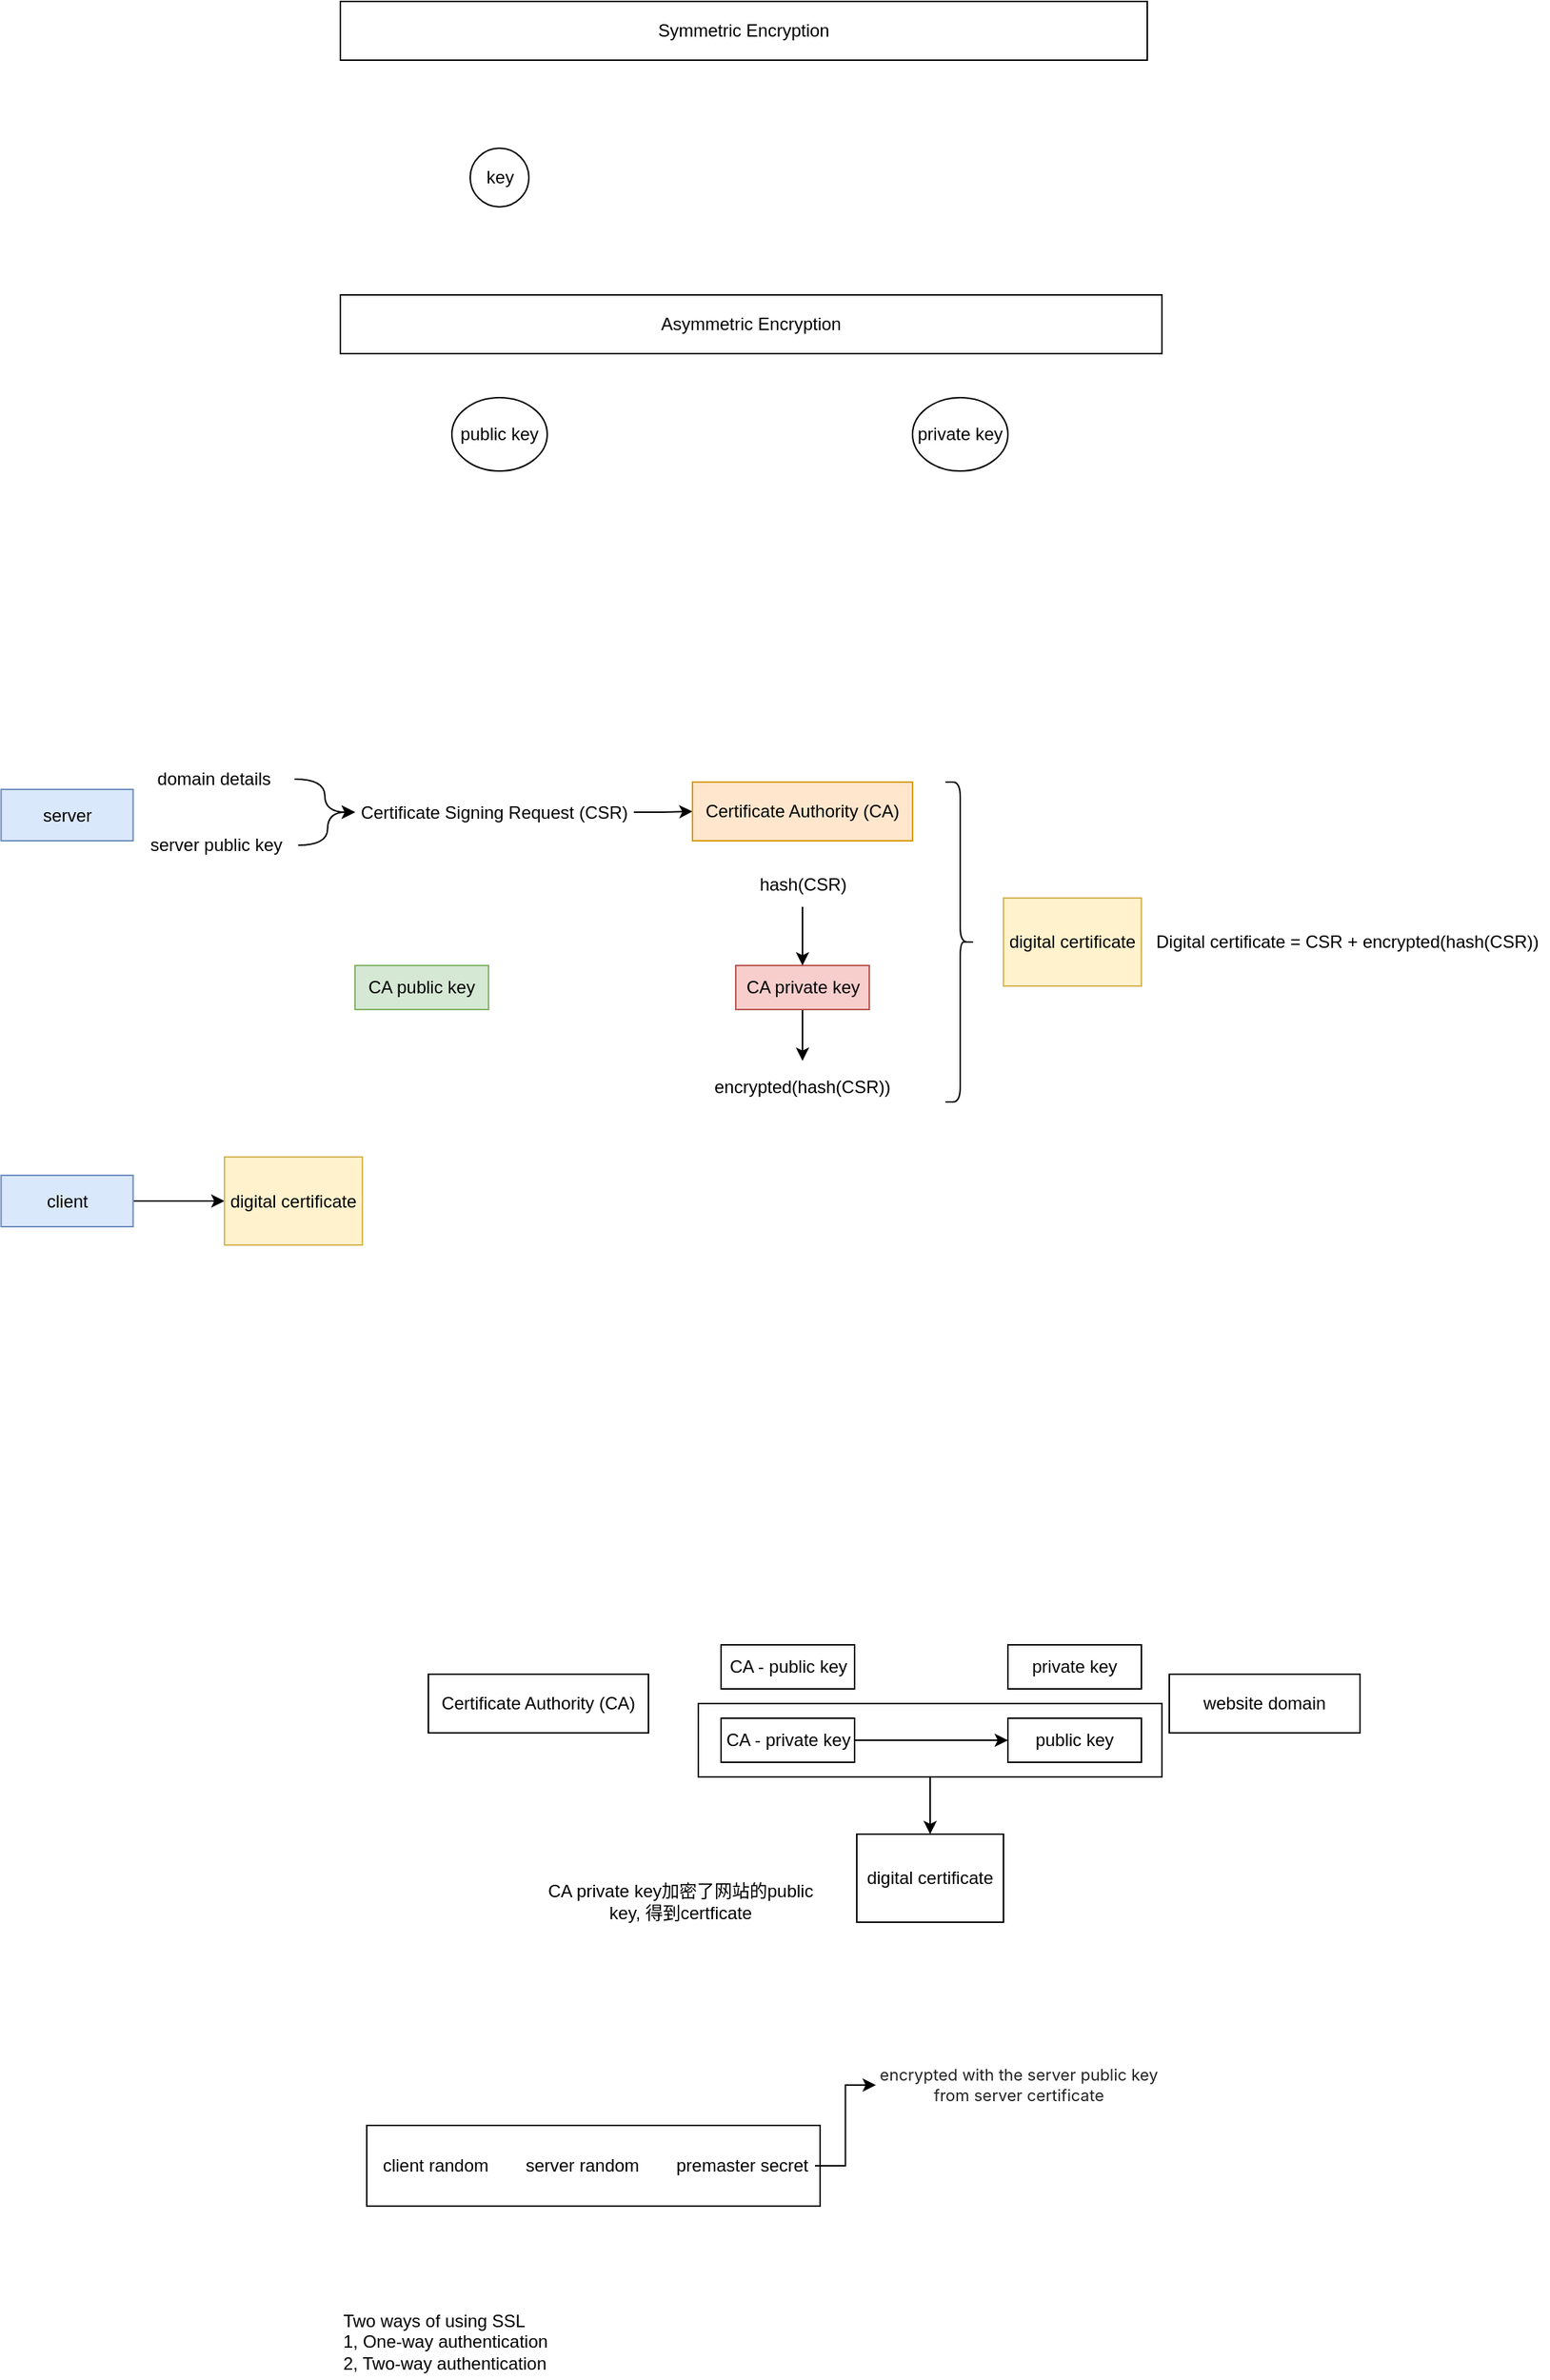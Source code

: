 <mxfile version="24.2.5" type="github">
  <diagram id="h_MF3vdllRQitfquvE4h" name="Page-1">
    <mxGraphModel dx="2022" dy="634" grid="1" gridSize="10" guides="1" tooltips="1" connect="1" arrows="1" fold="1" page="1" pageScale="1" pageWidth="827" pageHeight="1169" math="0" shadow="0">
      <root>
        <mxCell id="0" />
        <mxCell id="1" parent="0" />
        <mxCell id="PdbAGeIDLId4RMrBVTy8-7" value="" style="rounded=0;whiteSpace=wrap;html=1;fontSize=11;" parent="1" vertex="1">
          <mxGeometry x="158" y="1527.5" width="309" height="55" as="geometry" />
        </mxCell>
        <mxCell id="S_oFghBILawp2eDshSNd-26" style="edgeStyle=orthogonalEdgeStyle;rounded=0;orthogonalLoop=1;jettySize=auto;html=1;entryX=0.5;entryY=0;entryDx=0;entryDy=0;curved=1;" parent="1" source="S_oFghBILawp2eDshSNd-25" target="S_oFghBILawp2eDshSNd-17" edge="1">
          <mxGeometry relative="1" as="geometry" />
        </mxCell>
        <mxCell id="S_oFghBILawp2eDshSNd-25" value="" style="rounded=0;whiteSpace=wrap;html=1;" parent="1" vertex="1">
          <mxGeometry x="384" y="1240" width="316" height="50" as="geometry" />
        </mxCell>
        <mxCell id="S_oFghBILawp2eDshSNd-9" value="Certificate Authority (CA)" style="rounded=0;whiteSpace=wrap;html=1;" parent="1" vertex="1">
          <mxGeometry x="200" y="1220" width="150" height="40" as="geometry" />
        </mxCell>
        <mxCell id="S_oFghBILawp2eDshSNd-10" value="CA - public key" style="rounded=0;whiteSpace=wrap;html=1;" parent="1" vertex="1">
          <mxGeometry x="399.5" y="1200" width="91" height="30" as="geometry" />
        </mxCell>
        <mxCell id="S_oFghBILawp2eDshSNd-16" style="edgeStyle=orthogonalEdgeStyle;rounded=0;orthogonalLoop=1;jettySize=auto;html=1;" parent="1" source="S_oFghBILawp2eDshSNd-11" target="S_oFghBILawp2eDshSNd-13" edge="1">
          <mxGeometry relative="1" as="geometry" />
        </mxCell>
        <mxCell id="S_oFghBILawp2eDshSNd-11" value="CA - private key" style="rounded=0;whiteSpace=wrap;html=1;" parent="1" vertex="1">
          <mxGeometry x="399.5" y="1250" width="91" height="30" as="geometry" />
        </mxCell>
        <mxCell id="S_oFghBILawp2eDshSNd-12" value="website domain" style="rounded=0;whiteSpace=wrap;html=1;" parent="1" vertex="1">
          <mxGeometry x="705" y="1220" width="130" height="40" as="geometry" />
        </mxCell>
        <mxCell id="S_oFghBILawp2eDshSNd-13" value="public key" style="rounded=0;whiteSpace=wrap;html=1;" parent="1" vertex="1">
          <mxGeometry x="595" y="1250" width="91" height="30" as="geometry" />
        </mxCell>
        <mxCell id="S_oFghBILawp2eDshSNd-14" value="private key" style="rounded=0;whiteSpace=wrap;html=1;" parent="1" vertex="1">
          <mxGeometry x="595" y="1200" width="91" height="30" as="geometry" />
        </mxCell>
        <mxCell id="S_oFghBILawp2eDshSNd-17" value="digital certificate" style="rounded=0;whiteSpace=wrap;html=1;" parent="1" vertex="1">
          <mxGeometry x="492" y="1329" width="100" height="60" as="geometry" />
        </mxCell>
        <mxCell id="S_oFghBILawp2eDshSNd-18" value="CA private key加密了网站的public key, 得到certficate" style="text;html=1;strokeColor=none;fillColor=none;align=center;verticalAlign=middle;whiteSpace=wrap;rounded=0;" parent="1" vertex="1">
          <mxGeometry x="279" y="1350" width="186" height="50" as="geometry" />
        </mxCell>
        <mxCell id="S_oFghBILawp2eDshSNd-19" value="Symmetric Encryption" style="rounded=0;whiteSpace=wrap;html=1;" parent="1" vertex="1">
          <mxGeometry x="140" y="80" width="550" height="40" as="geometry" />
        </mxCell>
        <mxCell id="S_oFghBILawp2eDshSNd-20" value="Asymmetric Encryption" style="rounded=0;whiteSpace=wrap;html=1;" parent="1" vertex="1">
          <mxGeometry x="140" y="280" width="560" height="40" as="geometry" />
        </mxCell>
        <mxCell id="S_oFghBILawp2eDshSNd-21" value="key" style="ellipse;whiteSpace=wrap;html=1;aspect=fixed;" parent="1" vertex="1">
          <mxGeometry x="228.5" y="180" width="40" height="40" as="geometry" />
        </mxCell>
        <mxCell id="S_oFghBILawp2eDshSNd-22" value="public key" style="ellipse;whiteSpace=wrap;html=1;" parent="1" vertex="1">
          <mxGeometry x="216" y="350" width="65" height="50" as="geometry" />
        </mxCell>
        <mxCell id="S_oFghBILawp2eDshSNd-23" value="private key" style="ellipse;whiteSpace=wrap;html=1;" parent="1" vertex="1">
          <mxGeometry x="530" y="350" width="65" height="50" as="geometry" />
        </mxCell>
        <mxCell id="PdbAGeIDLId4RMrBVTy8-1" value="client random" style="text;html=1;strokeColor=none;fillColor=none;align=center;verticalAlign=middle;whiteSpace=wrap;rounded=0;" parent="1" vertex="1">
          <mxGeometry x="155" y="1540" width="100" height="30" as="geometry" />
        </mxCell>
        <mxCell id="PdbAGeIDLId4RMrBVTy8-2" value="server random" style="text;html=1;strokeColor=none;fillColor=none;align=center;verticalAlign=middle;whiteSpace=wrap;rounded=0;" parent="1" vertex="1">
          <mxGeometry x="255" y="1540" width="100" height="30" as="geometry" />
        </mxCell>
        <mxCell id="PdbAGeIDLId4RMrBVTy8-6" style="edgeStyle=orthogonalEdgeStyle;rounded=0;orthogonalLoop=1;jettySize=auto;html=1;entryX=0;entryY=0.5;entryDx=0;entryDy=0;fontSize=11;" parent="1" source="PdbAGeIDLId4RMrBVTy8-3" target="PdbAGeIDLId4RMrBVTy8-4" edge="1">
          <mxGeometry relative="1" as="geometry" />
        </mxCell>
        <mxCell id="PdbAGeIDLId4RMrBVTy8-3" value="premaster secret" style="text;html=1;strokeColor=none;fillColor=none;align=center;verticalAlign=middle;whiteSpace=wrap;rounded=0;" parent="1" vertex="1">
          <mxGeometry x="363.5" y="1540" width="100" height="30" as="geometry" />
        </mxCell>
        <mxCell id="PdbAGeIDLId4RMrBVTy8-4" value="&lt;span style=&quot;color: rgb(34, 34, 34); font-family: -apple-system, &amp;quot;system-ui&amp;quot;, &amp;quot;Segoe UI&amp;quot;, Roboto, Oxygen, Ubuntu, Cantarell, &amp;quot;Fira Sans&amp;quot;, &amp;quot;Droid Sans&amp;quot;, &amp;quot;Helvetica Neue&amp;quot;, sans-serif; font-style: normal; font-variant-ligatures: normal; font-variant-caps: normal; letter-spacing: normal; orphans: 2; text-indent: 0px; text-transform: none; widows: 2; word-spacing: 0px; -webkit-text-stroke-width: 0px; text-decoration-thickness: initial; text-decoration-style: initial; text-decoration-color: initial; float: none; font-size: 11px; display: inline !important;&quot;&gt;&lt;font style=&quot;font-size: 11px;&quot;&gt;encrypted with the server public key from server certificate&lt;/font&gt;&lt;/span&gt;" style="text;html=1;strokeColor=none;fillColor=none;align=center;verticalAlign=middle;whiteSpace=wrap;rounded=0;fontSize=11;fontStyle=0" parent="1" vertex="1">
          <mxGeometry x="505" y="1480" width="195" height="40" as="geometry" />
        </mxCell>
        <mxCell id="PdbAGeIDLId4RMrBVTy8-9" value="Two ways of using SSL&lt;br&gt;1, One-way authentication&lt;br&gt;2, Two-way authentication" style="text;html=1;strokeColor=none;fillColor=none;align=left;verticalAlign=middle;whiteSpace=wrap;rounded=0;" parent="1" vertex="1">
          <mxGeometry x="140" y="1650" width="185" height="50" as="geometry" />
        </mxCell>
        <mxCell id="Zw11vd7dgBP-SgBjFEoj-18" style="edgeStyle=orthogonalEdgeStyle;rounded=0;orthogonalLoop=1;jettySize=auto;html=1;entryX=0;entryY=0.5;entryDx=0;entryDy=0;" edge="1" parent="1" source="Zw11vd7dgBP-SgBjFEoj-1" target="Zw11vd7dgBP-SgBjFEoj-4">
          <mxGeometry relative="1" as="geometry" />
        </mxCell>
        <mxCell id="Zw11vd7dgBP-SgBjFEoj-1" value="Certificate Signing Request (CSR)" style="text;html=1;align=center;verticalAlign=middle;whiteSpace=wrap;rounded=0;" vertex="1" parent="1">
          <mxGeometry x="150" y="617.5" width="190" height="30" as="geometry" />
        </mxCell>
        <mxCell id="Zw11vd7dgBP-SgBjFEoj-2" value="server" style="rounded=0;whiteSpace=wrap;html=1;fillColor=#dae8fc;strokeColor=#6c8ebf;" vertex="1" parent="1">
          <mxGeometry x="-91.25" y="617" width="90" height="35" as="geometry" />
        </mxCell>
        <mxCell id="Zw11vd7dgBP-SgBjFEoj-16" style="edgeStyle=orthogonalEdgeStyle;rounded=0;orthogonalLoop=1;jettySize=auto;html=1;curved=1;" edge="1" parent="1" source="Zw11vd7dgBP-SgBjFEoj-3" target="Zw11vd7dgBP-SgBjFEoj-1">
          <mxGeometry relative="1" as="geometry" />
        </mxCell>
        <mxCell id="Zw11vd7dgBP-SgBjFEoj-3" value="server public key" style="text;html=1;align=center;verticalAlign=middle;whiteSpace=wrap;rounded=0;" vertex="1" parent="1">
          <mxGeometry x="-1.25" y="640" width="112.5" height="30" as="geometry" />
        </mxCell>
        <mxCell id="Zw11vd7dgBP-SgBjFEoj-4" value="Certificate Authority (CA)" style="rounded=0;whiteSpace=wrap;html=1;fillColor=#ffe6cc;strokeColor=#d79b00;" vertex="1" parent="1">
          <mxGeometry x="380" y="612" width="150" height="40" as="geometry" />
        </mxCell>
        <mxCell id="Zw11vd7dgBP-SgBjFEoj-5" value="CA public key" style="rounded=0;whiteSpace=wrap;html=1;fillColor=#d5e8d4;strokeColor=#82b366;" vertex="1" parent="1">
          <mxGeometry x="150" y="737" width="91" height="30" as="geometry" />
        </mxCell>
        <mxCell id="Zw11vd7dgBP-SgBjFEoj-12" value="" style="edgeStyle=orthogonalEdgeStyle;rounded=0;orthogonalLoop=1;jettySize=auto;html=1;" edge="1" parent="1" source="Zw11vd7dgBP-SgBjFEoj-6" target="Zw11vd7dgBP-SgBjFEoj-10">
          <mxGeometry relative="1" as="geometry" />
        </mxCell>
        <mxCell id="Zw11vd7dgBP-SgBjFEoj-6" value="CA private key" style="rounded=0;whiteSpace=wrap;html=1;fillColor=#f8cecc;strokeColor=#b85450;" vertex="1" parent="1">
          <mxGeometry x="409.5" y="737" width="91" height="30" as="geometry" />
        </mxCell>
        <mxCell id="Zw11vd7dgBP-SgBjFEoj-11" style="edgeStyle=orthogonalEdgeStyle;rounded=0;orthogonalLoop=1;jettySize=auto;html=1;entryX=0.5;entryY=0;entryDx=0;entryDy=0;" edge="1" parent="1" source="Zw11vd7dgBP-SgBjFEoj-7" target="Zw11vd7dgBP-SgBjFEoj-6">
          <mxGeometry relative="1" as="geometry" />
        </mxCell>
        <mxCell id="Zw11vd7dgBP-SgBjFEoj-7" value="hash(CSR)" style="text;html=1;align=center;verticalAlign=middle;whiteSpace=wrap;rounded=0;" vertex="1" parent="1">
          <mxGeometry x="402.5" y="667" width="105" height="30" as="geometry" />
        </mxCell>
        <mxCell id="Zw11vd7dgBP-SgBjFEoj-9" value="digital certificate" style="rounded=0;whiteSpace=wrap;html=1;fillColor=#fff2cc;strokeColor=#d6b656;" vertex="1" parent="1">
          <mxGeometry x="592" y="691" width="94" height="60" as="geometry" />
        </mxCell>
        <mxCell id="Zw11vd7dgBP-SgBjFEoj-10" value="encrypted(hash(CSR))" style="text;html=1;align=center;verticalAlign=middle;whiteSpace=wrap;rounded=0;" vertex="1" parent="1">
          <mxGeometry x="385" y="802" width="140" height="35" as="geometry" />
        </mxCell>
        <mxCell id="Zw11vd7dgBP-SgBjFEoj-13" value="Digital certificate = CSR + encrypted(hash(CSR))" style="text;html=1;align=center;verticalAlign=middle;whiteSpace=wrap;rounded=0;" vertex="1" parent="1">
          <mxGeometry x="690" y="706.5" width="273" height="29" as="geometry" />
        </mxCell>
        <mxCell id="Zw11vd7dgBP-SgBjFEoj-15" style="edgeStyle=orthogonalEdgeStyle;rounded=0;orthogonalLoop=1;jettySize=auto;html=1;entryX=0;entryY=0.5;entryDx=0;entryDy=0;curved=1;" edge="1" parent="1" source="Zw11vd7dgBP-SgBjFEoj-14" target="Zw11vd7dgBP-SgBjFEoj-1">
          <mxGeometry relative="1" as="geometry" />
        </mxCell>
        <mxCell id="Zw11vd7dgBP-SgBjFEoj-14" value="domain details" style="text;html=1;align=center;verticalAlign=middle;whiteSpace=wrap;rounded=0;" vertex="1" parent="1">
          <mxGeometry x="-1.25" y="595" width="110" height="30" as="geometry" />
        </mxCell>
        <mxCell id="Zw11vd7dgBP-SgBjFEoj-19" value="" style="shape=curlyBracket;whiteSpace=wrap;html=1;rounded=1;flipH=1;labelPosition=right;verticalLabelPosition=middle;align=left;verticalAlign=middle;" vertex="1" parent="1">
          <mxGeometry x="552.5" y="612" width="20" height="218" as="geometry" />
        </mxCell>
        <mxCell id="Zw11vd7dgBP-SgBjFEoj-22" style="edgeStyle=orthogonalEdgeStyle;rounded=0;orthogonalLoop=1;jettySize=auto;html=1;entryX=0;entryY=0.5;entryDx=0;entryDy=0;" edge="1" parent="1" source="Zw11vd7dgBP-SgBjFEoj-20" target="Zw11vd7dgBP-SgBjFEoj-21">
          <mxGeometry relative="1" as="geometry" />
        </mxCell>
        <mxCell id="Zw11vd7dgBP-SgBjFEoj-20" value="client" style="rounded=0;whiteSpace=wrap;html=1;fillColor=#dae8fc;strokeColor=#6c8ebf;" vertex="1" parent="1">
          <mxGeometry x="-91.25" y="880" width="90" height="35" as="geometry" />
        </mxCell>
        <mxCell id="Zw11vd7dgBP-SgBjFEoj-21" value="digital certificate" style="rounded=0;whiteSpace=wrap;html=1;fillColor=#fff2cc;strokeColor=#d6b656;" vertex="1" parent="1">
          <mxGeometry x="61" y="867.5" width="94" height="60" as="geometry" />
        </mxCell>
      </root>
    </mxGraphModel>
  </diagram>
</mxfile>
